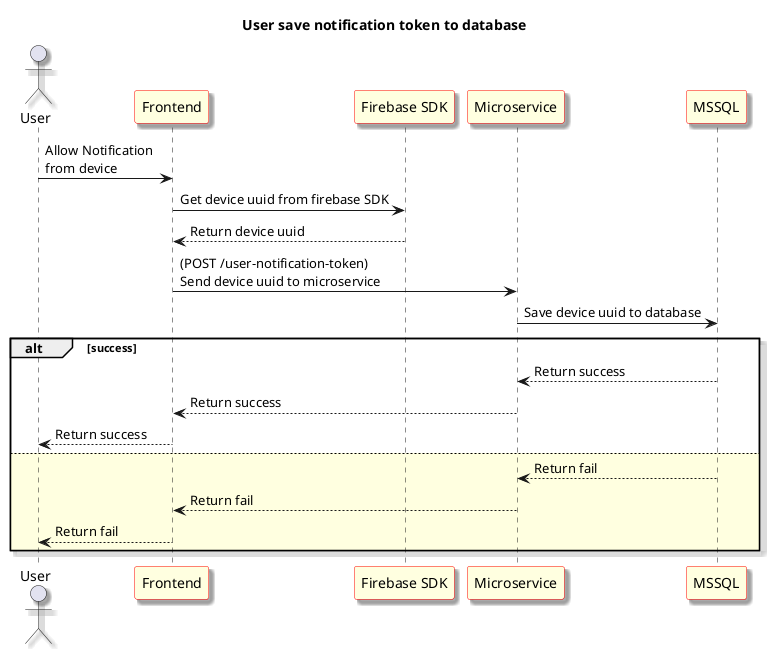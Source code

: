 @startuml User save notification token to database
skinparam shadowing true
skinparam sequence {
	ParticipantBackgroundColor LightYellow
	ParticipantBorderColor red
}
Title: User save notification token to database
actor "User" as User1
participant "Frontend" as Frontend
participant "Firebase SDK" as FirebaseSDK
participant "Microservice" as Microservice
participant "MSSQL" as Database

User1 -> Frontend: Allow Notification \nfrom device

Frontend -> FirebaseSDK: Get device uuid from firebase SDK

FirebaseSDK --> Frontend: Return device uuid

Frontend -> Microservice: (POST /user-notification-token) \nSend device uuid to microservice

Microservice -> Database: Save device uuid to database

alt success 

Microservice <-- Database: Return success

Frontend <-- Microservice: Return success

User1 <-- Frontend: Return success

else #LightYellow

Microservice <-- Database: Return fail

Frontend <-- Microservice: Return fail

User1 <-- Frontend: Return fail

end

@enduml